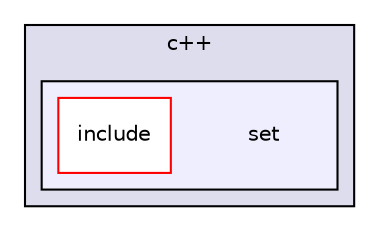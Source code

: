 digraph "set" {
  compound=true
  node [ fontsize="10", fontname="Helvetica"];
  edge [ labelfontsize="10", labelfontname="Helvetica"];
  subgraph clusterdir_b2582704d814711e4f3e6e90edf94517 {
    graph [ bgcolor="#ddddee", pencolor="black", label="c++" fontname="Helvetica", fontsize="10", URL="dir_b2582704d814711e4f3e6e90edf94517.html"]
  subgraph clusterdir_5b1a669b7ed5cce8b069623a809d7f27 {
    graph [ bgcolor="#eeeeff", pencolor="black", label="" URL="dir_5b1a669b7ed5cce8b069623a809d7f27.html"];
    dir_5b1a669b7ed5cce8b069623a809d7f27 [shape=plaintext label="set"];
    dir_bf66eabbfc7937afe779e0143e63a34d [shape=box label="include" color="red" fillcolor="white" style="filled" URL="dir_bf66eabbfc7937afe779e0143e63a34d.html"];
  }
  }
}
